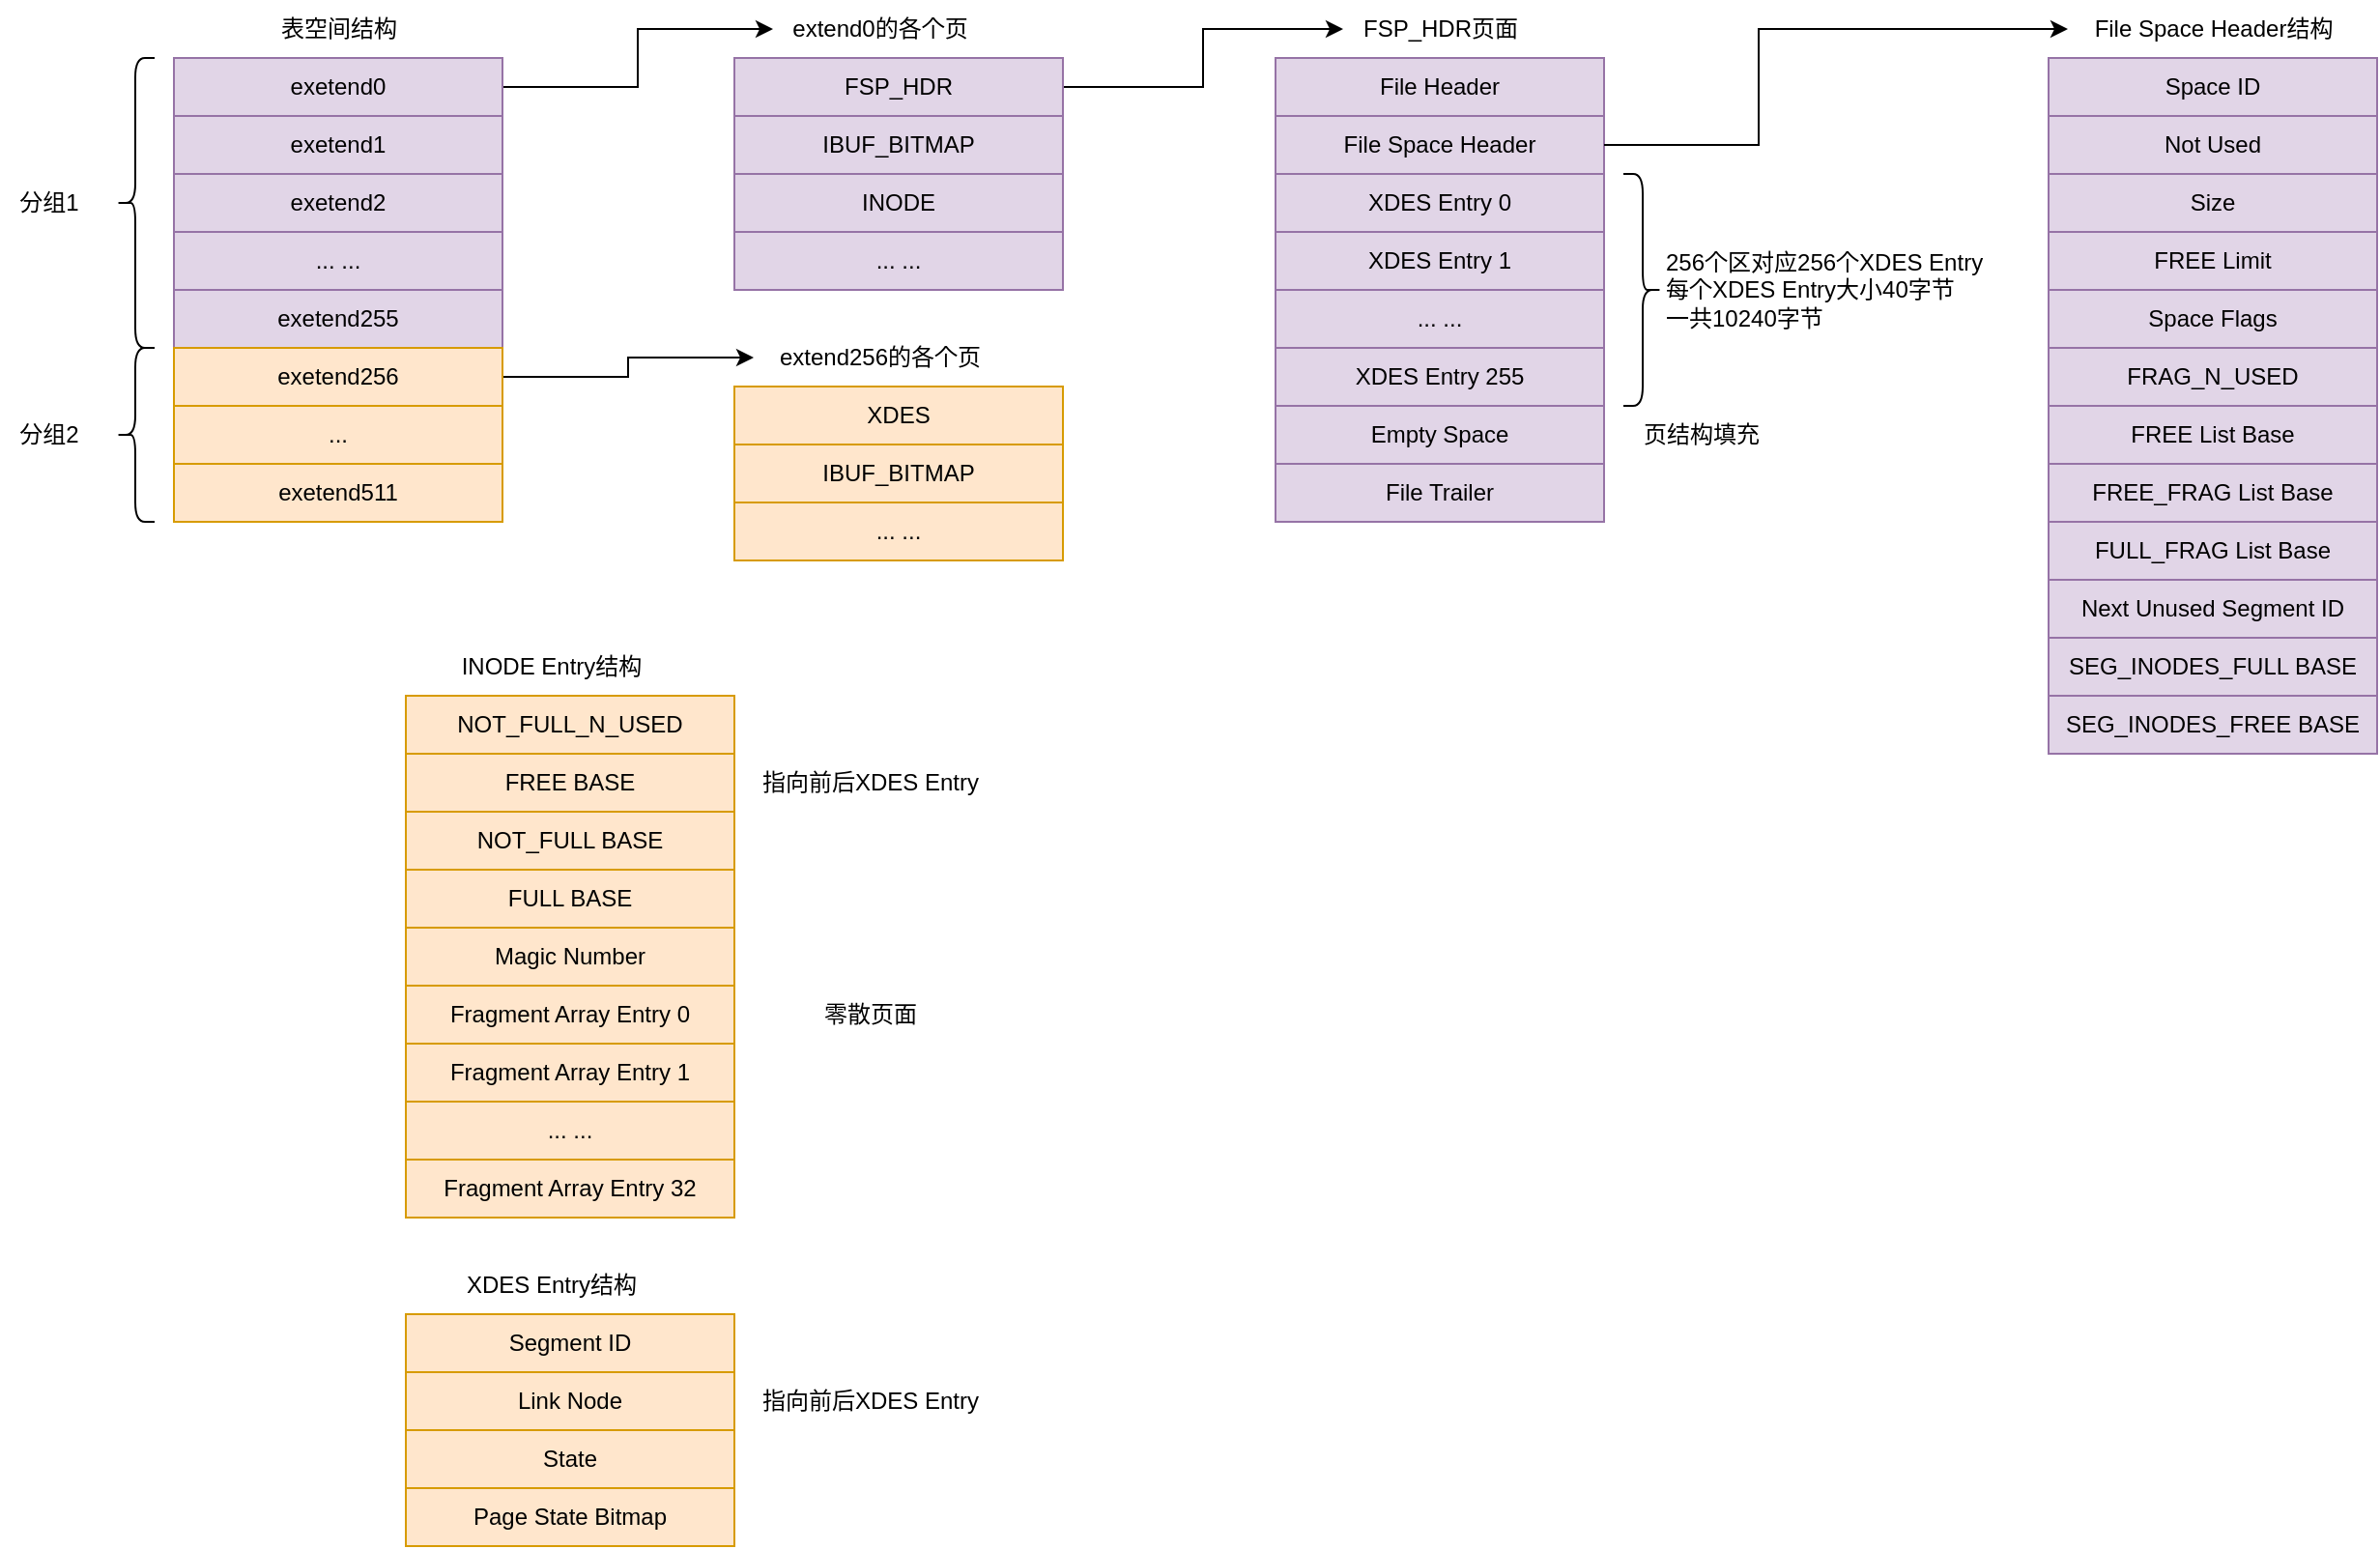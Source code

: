 <mxfile version="28.0.4">
  <diagram name="第 1 页" id="rgwFNiHghhANI89tVdpM">
    <mxGraphModel dx="1256" dy="445" grid="1" gridSize="10" guides="1" tooltips="1" connect="1" arrows="1" fold="1" page="1" pageScale="1" pageWidth="827" pageHeight="1169" math="0" shadow="0">
      <root>
        <mxCell id="0" />
        <mxCell id="1" parent="0" />
        <mxCell id="EhMjkwyOG2z3wr5U3yRt-1" value="" style="edgeStyle=orthogonalEdgeStyle;rounded=0;orthogonalLoop=1;jettySize=auto;html=1;" edge="1" parent="1" source="EhMjkwyOG2z3wr5U3yRt-2" target="EhMjkwyOG2z3wr5U3yRt-20">
          <mxGeometry relative="1" as="geometry">
            <mxPoint x="780" y="210" as="targetPoint" />
          </mxGeometry>
        </mxCell>
        <mxCell id="EhMjkwyOG2z3wr5U3yRt-2" value="&lt;font&gt;exetend0&lt;/font&gt;" style="rounded=0;whiteSpace=wrap;html=1;hachureGap=4;fontFamily=Helvetica;labelBackgroundColor=none;fillColor=#e1d5e7;strokeColor=#9673a6;" vertex="1" parent="1">
          <mxGeometry x="520" y="230" width="170" height="30" as="geometry" />
        </mxCell>
        <mxCell id="EhMjkwyOG2z3wr5U3yRt-3" value="exetend1" style="rounded=0;whiteSpace=wrap;html=1;hachureGap=4;fontFamily=Helvetica;labelBackgroundColor=none;fillColor=#e1d5e7;strokeColor=#9673a6;" vertex="1" parent="1">
          <mxGeometry x="520" y="260" width="170" height="30" as="geometry" />
        </mxCell>
        <mxCell id="EhMjkwyOG2z3wr5U3yRt-4" value="exetend2" style="rounded=0;whiteSpace=wrap;html=1;hachureGap=4;fontFamily=Helvetica;labelBackgroundColor=none;fillColor=#e1d5e7;strokeColor=#9673a6;" vertex="1" parent="1">
          <mxGeometry x="520" y="290" width="170" height="30" as="geometry" />
        </mxCell>
        <mxCell id="EhMjkwyOG2z3wr5U3yRt-5" value="... ..." style="rounded=0;whiteSpace=wrap;html=1;hachureGap=4;fontFamily=Helvetica;labelBackgroundColor=none;fillColor=#e1d5e7;strokeColor=#9673a6;" vertex="1" parent="1">
          <mxGeometry x="520" y="320" width="170" height="30" as="geometry" />
        </mxCell>
        <mxCell id="EhMjkwyOG2z3wr5U3yRt-6" value="exetend255" style="rounded=0;whiteSpace=wrap;html=1;hachureGap=4;fontFamily=Helvetica;labelBackgroundColor=none;fillColor=#e1d5e7;strokeColor=#9673a6;" vertex="1" parent="1">
          <mxGeometry x="520" y="350" width="170" height="30" as="geometry" />
        </mxCell>
        <mxCell id="EhMjkwyOG2z3wr5U3yRt-7" style="edgeStyle=orthogonalEdgeStyle;rounded=0;orthogonalLoop=1;jettySize=auto;html=1;" edge="1" parent="1" source="EhMjkwyOG2z3wr5U3yRt-8" target="EhMjkwyOG2z3wr5U3yRt-25">
          <mxGeometry relative="1" as="geometry" />
        </mxCell>
        <mxCell id="EhMjkwyOG2z3wr5U3yRt-8" value="exetend256" style="rounded=0;whiteSpace=wrap;html=1;hachureGap=4;fontFamily=Helvetica;labelBackgroundColor=none;fillColor=#ffe6cc;strokeColor=#d79b00;" vertex="1" parent="1">
          <mxGeometry x="520" y="380" width="170" height="30" as="geometry" />
        </mxCell>
        <mxCell id="EhMjkwyOG2z3wr5U3yRt-9" value="..." style="rounded=0;whiteSpace=wrap;html=1;hachureGap=4;fontFamily=Helvetica;labelBackgroundColor=none;fillColor=#ffe6cc;strokeColor=#d79b00;" vertex="1" parent="1">
          <mxGeometry x="520" y="410" width="170" height="30" as="geometry" />
        </mxCell>
        <mxCell id="EhMjkwyOG2z3wr5U3yRt-10" value="exetend511" style="rounded=0;whiteSpace=wrap;html=1;hachureGap=4;fontFamily=Helvetica;labelBackgroundColor=none;fillColor=#ffe6cc;strokeColor=#d79b00;" vertex="1" parent="1">
          <mxGeometry x="520" y="440" width="170" height="30" as="geometry" />
        </mxCell>
        <mxCell id="EhMjkwyOG2z3wr5U3yRt-11" value="" style="shape=curlyBracket;whiteSpace=wrap;html=1;rounded=1;labelPosition=left;verticalLabelPosition=middle;align=right;verticalAlign=middle;" vertex="1" parent="1">
          <mxGeometry x="490" y="230" width="20" height="150" as="geometry" />
        </mxCell>
        <mxCell id="EhMjkwyOG2z3wr5U3yRt-12" value="分组1" style="text;html=1;align=center;verticalAlign=middle;resizable=0;points=[];autosize=1;strokeColor=none;fillColor=none;" vertex="1" parent="1">
          <mxGeometry x="430" y="290" width="50" height="30" as="geometry" />
        </mxCell>
        <mxCell id="EhMjkwyOG2z3wr5U3yRt-13" value="" style="shape=curlyBracket;whiteSpace=wrap;html=1;rounded=1;labelPosition=left;verticalLabelPosition=middle;align=right;verticalAlign=middle;" vertex="1" parent="1">
          <mxGeometry x="490" y="380" width="20" height="90" as="geometry" />
        </mxCell>
        <mxCell id="EhMjkwyOG2z3wr5U3yRt-14" value="分组2" style="text;html=1;align=center;verticalAlign=middle;resizable=0;points=[];autosize=1;strokeColor=none;fillColor=none;" vertex="1" parent="1">
          <mxGeometry x="430" y="410" width="50" height="30" as="geometry" />
        </mxCell>
        <mxCell id="EhMjkwyOG2z3wr5U3yRt-15" style="edgeStyle=orthogonalEdgeStyle;rounded=0;orthogonalLoop=1;jettySize=auto;html=1;" edge="1" parent="1" source="EhMjkwyOG2z3wr5U3yRt-16" target="EhMjkwyOG2z3wr5U3yRt-49">
          <mxGeometry relative="1" as="geometry" />
        </mxCell>
        <mxCell id="EhMjkwyOG2z3wr5U3yRt-16" value="&lt;font&gt;FSP_HDR&lt;/font&gt;" style="rounded=0;whiteSpace=wrap;html=1;hachureGap=4;fontFamily=Helvetica;labelBackgroundColor=none;fillColor=#e1d5e7;strokeColor=#9673a6;" vertex="1" parent="1">
          <mxGeometry x="810" y="230" width="170" height="30" as="geometry" />
        </mxCell>
        <mxCell id="EhMjkwyOG2z3wr5U3yRt-17" value="IBUF_BITMAP" style="rounded=0;whiteSpace=wrap;html=1;hachureGap=4;fontFamily=Helvetica;labelBackgroundColor=none;fillColor=#e1d5e7;strokeColor=#9673a6;" vertex="1" parent="1">
          <mxGeometry x="810" y="260" width="170" height="30" as="geometry" />
        </mxCell>
        <mxCell id="EhMjkwyOG2z3wr5U3yRt-18" value="INODE" style="rounded=0;whiteSpace=wrap;html=1;hachureGap=4;fontFamily=Helvetica;labelBackgroundColor=none;fillColor=#e1d5e7;strokeColor=#9673a6;" vertex="1" parent="1">
          <mxGeometry x="810" y="290" width="170" height="30" as="geometry" />
        </mxCell>
        <mxCell id="EhMjkwyOG2z3wr5U3yRt-19" value="... ..." style="rounded=0;whiteSpace=wrap;html=1;hachureGap=4;fontFamily=Helvetica;labelBackgroundColor=none;fillColor=#e1d5e7;strokeColor=#9673a6;" vertex="1" parent="1">
          <mxGeometry x="810" y="320" width="170" height="30" as="geometry" />
        </mxCell>
        <mxCell id="EhMjkwyOG2z3wr5U3yRt-20" value="extend0的各个页" style="text;html=1;align=center;verticalAlign=middle;resizable=0;points=[];autosize=1;strokeColor=none;fillColor=none;" vertex="1" parent="1">
          <mxGeometry x="830" y="200" width="110" height="30" as="geometry" />
        </mxCell>
        <mxCell id="EhMjkwyOG2z3wr5U3yRt-21" value="表空间结构" style="text;html=1;align=center;verticalAlign=middle;resizable=0;points=[];autosize=1;strokeColor=none;fillColor=none;" vertex="1" parent="1">
          <mxGeometry x="565" y="200" width="80" height="30" as="geometry" />
        </mxCell>
        <mxCell id="EhMjkwyOG2z3wr5U3yRt-22" value="&lt;font&gt;XDES&lt;/font&gt;" style="rounded=0;whiteSpace=wrap;html=1;hachureGap=4;fontFamily=Helvetica;labelBackgroundColor=none;fillColor=#ffe6cc;strokeColor=#d79b00;" vertex="1" parent="1">
          <mxGeometry x="810" y="400" width="170" height="30" as="geometry" />
        </mxCell>
        <mxCell id="EhMjkwyOG2z3wr5U3yRt-23" value="IBUF_BITMAP" style="rounded=0;whiteSpace=wrap;html=1;hachureGap=4;fontFamily=Helvetica;labelBackgroundColor=none;fillColor=#ffe6cc;strokeColor=#d79b00;" vertex="1" parent="1">
          <mxGeometry x="810" y="430" width="170" height="30" as="geometry" />
        </mxCell>
        <mxCell id="EhMjkwyOG2z3wr5U3yRt-24" value="... ..." style="rounded=0;whiteSpace=wrap;html=1;hachureGap=4;fontFamily=Helvetica;labelBackgroundColor=none;fillColor=#ffe6cc;strokeColor=#d79b00;" vertex="1" parent="1">
          <mxGeometry x="810" y="460" width="170" height="30" as="geometry" />
        </mxCell>
        <mxCell id="EhMjkwyOG2z3wr5U3yRt-25" value="extend256的各个页" style="text;html=1;align=center;verticalAlign=middle;resizable=0;points=[];autosize=1;strokeColor=none;fillColor=none;" vertex="1" parent="1">
          <mxGeometry x="820" y="370" width="130" height="30" as="geometry" />
        </mxCell>
        <mxCell id="EhMjkwyOG2z3wr5U3yRt-26" value="Segment ID" style="rounded=0;whiteSpace=wrap;html=1;hachureGap=4;fontFamily=Helvetica;labelBackgroundColor=none;fillColor=#ffe6cc;strokeColor=#d79b00;" vertex="1" parent="1">
          <mxGeometry x="640" y="880" width="170" height="30" as="geometry" />
        </mxCell>
        <mxCell id="EhMjkwyOG2z3wr5U3yRt-27" value="Link Node" style="rounded=0;whiteSpace=wrap;html=1;hachureGap=4;fontFamily=Helvetica;labelBackgroundColor=none;fillColor=#ffe6cc;strokeColor=#d79b00;" vertex="1" parent="1">
          <mxGeometry x="640" y="910" width="170" height="30" as="geometry" />
        </mxCell>
        <mxCell id="EhMjkwyOG2z3wr5U3yRt-28" value="State" style="rounded=0;whiteSpace=wrap;html=1;hachureGap=4;fontFamily=Helvetica;labelBackgroundColor=none;fillColor=#ffe6cc;strokeColor=#d79b00;" vertex="1" parent="1">
          <mxGeometry x="640" y="940" width="170" height="30" as="geometry" />
        </mxCell>
        <mxCell id="EhMjkwyOG2z3wr5U3yRt-29" value="XDES Entry结构" style="text;html=1;align=center;verticalAlign=middle;resizable=0;points=[];autosize=1;strokeColor=none;fillColor=none;" vertex="1" parent="1">
          <mxGeometry x="660" y="850" width="110" height="30" as="geometry" />
        </mxCell>
        <mxCell id="EhMjkwyOG2z3wr5U3yRt-30" value="Page State Bitmap" style="rounded=0;whiteSpace=wrap;html=1;hachureGap=4;fontFamily=Helvetica;labelBackgroundColor=none;fillColor=#ffe6cc;strokeColor=#d79b00;" vertex="1" parent="1">
          <mxGeometry x="640" y="970" width="170" height="30" as="geometry" />
        </mxCell>
        <mxCell id="EhMjkwyOG2z3wr5U3yRt-31" value="指向前后XDES Entry" style="text;html=1;align=center;verticalAlign=middle;resizable=0;points=[];autosize=1;strokeColor=none;fillColor=none;" vertex="1" parent="1">
          <mxGeometry x="810" y="910" width="140" height="30" as="geometry" />
        </mxCell>
        <mxCell id="EhMjkwyOG2z3wr5U3yRt-32" value="NOT_FULL_N_USED" style="rounded=0;whiteSpace=wrap;html=1;hachureGap=4;fontFamily=Helvetica;labelBackgroundColor=none;fillColor=#ffe6cc;strokeColor=#d79b00;" vertex="1" parent="1">
          <mxGeometry x="640" y="560" width="170" height="30" as="geometry" />
        </mxCell>
        <mxCell id="EhMjkwyOG2z3wr5U3yRt-33" value="FREE BASE" style="rounded=0;whiteSpace=wrap;html=1;hachureGap=4;fontFamily=Helvetica;labelBackgroundColor=none;fillColor=#ffe6cc;strokeColor=#d79b00;" vertex="1" parent="1">
          <mxGeometry x="640" y="590" width="170" height="30" as="geometry" />
        </mxCell>
        <mxCell id="EhMjkwyOG2z3wr5U3yRt-34" value="NOT_FULL BASE" style="rounded=0;whiteSpace=wrap;html=1;hachureGap=4;fontFamily=Helvetica;labelBackgroundColor=none;fillColor=#ffe6cc;strokeColor=#d79b00;" vertex="1" parent="1">
          <mxGeometry x="640" y="620" width="170" height="30" as="geometry" />
        </mxCell>
        <mxCell id="EhMjkwyOG2z3wr5U3yRt-35" value="INODE Entry结构" style="text;html=1;align=center;verticalAlign=middle;resizable=0;points=[];autosize=1;strokeColor=none;fillColor=none;" vertex="1" parent="1">
          <mxGeometry x="655" y="530" width="120" height="30" as="geometry" />
        </mxCell>
        <mxCell id="EhMjkwyOG2z3wr5U3yRt-36" value="FULL BASE" style="rounded=0;whiteSpace=wrap;html=1;hachureGap=4;fontFamily=Helvetica;labelBackgroundColor=none;fillColor=#ffe6cc;strokeColor=#d79b00;" vertex="1" parent="1">
          <mxGeometry x="640" y="650" width="170" height="30" as="geometry" />
        </mxCell>
        <mxCell id="EhMjkwyOG2z3wr5U3yRt-37" value="指向前后XDES Entry" style="text;html=1;align=center;verticalAlign=middle;resizable=0;points=[];autosize=1;strokeColor=none;fillColor=none;" vertex="1" parent="1">
          <mxGeometry x="810" y="590" width="140" height="30" as="geometry" />
        </mxCell>
        <mxCell id="EhMjkwyOG2z3wr5U3yRt-38" value="Magic Number" style="rounded=0;whiteSpace=wrap;html=1;hachureGap=4;fontFamily=Helvetica;labelBackgroundColor=none;fillColor=#ffe6cc;strokeColor=#d79b00;" vertex="1" parent="1">
          <mxGeometry x="640" y="680" width="170" height="30" as="geometry" />
        </mxCell>
        <mxCell id="EhMjkwyOG2z3wr5U3yRt-39" value="Fragment Array Entry 0" style="rounded=0;whiteSpace=wrap;html=1;hachureGap=4;fontFamily=Helvetica;labelBackgroundColor=none;fillColor=#ffe6cc;strokeColor=#d79b00;" vertex="1" parent="1">
          <mxGeometry x="640" y="710" width="170" height="30" as="geometry" />
        </mxCell>
        <mxCell id="EhMjkwyOG2z3wr5U3yRt-40" value="Fragment Array Entry 1" style="rounded=0;whiteSpace=wrap;html=1;hachureGap=4;fontFamily=Helvetica;labelBackgroundColor=none;fillColor=#ffe6cc;strokeColor=#d79b00;" vertex="1" parent="1">
          <mxGeometry x="640" y="740" width="170" height="30" as="geometry" />
        </mxCell>
        <mxCell id="EhMjkwyOG2z3wr5U3yRt-41" value="... ..." style="rounded=0;whiteSpace=wrap;html=1;hachureGap=4;fontFamily=Helvetica;labelBackgroundColor=none;fillColor=#ffe6cc;strokeColor=#d79b00;" vertex="1" parent="1">
          <mxGeometry x="640" y="770" width="170" height="30" as="geometry" />
        </mxCell>
        <mxCell id="EhMjkwyOG2z3wr5U3yRt-42" value="Fragment Array Entry 32" style="rounded=0;whiteSpace=wrap;html=1;hachureGap=4;fontFamily=Helvetica;labelBackgroundColor=none;fillColor=#ffe6cc;strokeColor=#d79b00;" vertex="1" parent="1">
          <mxGeometry x="640" y="800" width="170" height="30" as="geometry" />
        </mxCell>
        <mxCell id="EhMjkwyOG2z3wr5U3yRt-43" value="零散页面" style="text;html=1;align=center;verticalAlign=middle;resizable=0;points=[];autosize=1;strokeColor=none;fillColor=none;" vertex="1" parent="1">
          <mxGeometry x="845" y="710" width="70" height="30" as="geometry" />
        </mxCell>
        <mxCell id="EhMjkwyOG2z3wr5U3yRt-44" value="File Header" style="rounded=0;whiteSpace=wrap;html=1;hachureGap=4;fontFamily=Helvetica;labelBackgroundColor=none;fillColor=#e1d5e7;strokeColor=#9673a6;" vertex="1" parent="1">
          <mxGeometry x="1090" y="230" width="170" height="30" as="geometry" />
        </mxCell>
        <mxCell id="EhMjkwyOG2z3wr5U3yRt-45" value="File Space Header" style="rounded=0;whiteSpace=wrap;html=1;hachureGap=4;fontFamily=Helvetica;labelBackgroundColor=none;fillColor=#e1d5e7;strokeColor=#9673a6;" vertex="1" parent="1">
          <mxGeometry x="1090" y="260" width="170" height="30" as="geometry" />
        </mxCell>
        <mxCell id="EhMjkwyOG2z3wr5U3yRt-46" value="&lt;span style=&quot;text-wrap-mode: nowrap;&quot;&gt;XDES Entry 0&lt;/span&gt;" style="rounded=0;whiteSpace=wrap;html=1;hachureGap=4;fontFamily=Helvetica;labelBackgroundColor=none;fillColor=#e1d5e7;strokeColor=#9673a6;" vertex="1" parent="1">
          <mxGeometry x="1090" y="290" width="170" height="30" as="geometry" />
        </mxCell>
        <mxCell id="EhMjkwyOG2z3wr5U3yRt-47" value="&lt;span style=&quot;text-wrap-mode: nowrap;&quot;&gt;XDES Entry 1&lt;/span&gt;" style="rounded=0;whiteSpace=wrap;html=1;hachureGap=4;fontFamily=Helvetica;labelBackgroundColor=none;fillColor=#e1d5e7;strokeColor=#9673a6;" vertex="1" parent="1">
          <mxGeometry x="1090" y="320" width="170" height="30" as="geometry" />
        </mxCell>
        <mxCell id="EhMjkwyOG2z3wr5U3yRt-48" value="... ..." style="rounded=0;whiteSpace=wrap;html=1;hachureGap=4;fontFamily=Helvetica;labelBackgroundColor=none;fillColor=#e1d5e7;strokeColor=#9673a6;" vertex="1" parent="1">
          <mxGeometry x="1090" y="350" width="170" height="30" as="geometry" />
        </mxCell>
        <mxCell id="EhMjkwyOG2z3wr5U3yRt-49" value="FSP_HDR页面" style="text;html=1;align=center;verticalAlign=middle;resizable=0;points=[];autosize=1;strokeColor=none;fillColor=none;" vertex="1" parent="1">
          <mxGeometry x="1125" y="200" width="100" height="30" as="geometry" />
        </mxCell>
        <mxCell id="EhMjkwyOG2z3wr5U3yRt-50" value="&lt;span style=&quot;text-wrap-mode: nowrap;&quot;&gt;XDES Entry 255&lt;/span&gt;" style="rounded=0;whiteSpace=wrap;html=1;hachureGap=4;fontFamily=Helvetica;labelBackgroundColor=none;fillColor=#e1d5e7;strokeColor=#9673a6;" vertex="1" parent="1">
          <mxGeometry x="1090" y="380" width="170" height="30" as="geometry" />
        </mxCell>
        <mxCell id="EhMjkwyOG2z3wr5U3yRt-51" value="" style="shape=curlyBracket;whiteSpace=wrap;html=1;rounded=1;labelPosition=left;verticalLabelPosition=middle;align=right;verticalAlign=middle;rotation=-180;" vertex="1" parent="1">
          <mxGeometry x="1270" y="290" width="20" height="120" as="geometry" />
        </mxCell>
        <mxCell id="EhMjkwyOG2z3wr5U3yRt-52" value="256个区对应256个XDES Entry&lt;br&gt;每个XDES Entry大小40字节&lt;br&gt;一共10240字节" style="text;html=1;align=left;verticalAlign=middle;resizable=0;points=[];autosize=1;strokeColor=none;fillColor=none;" vertex="1" parent="1">
          <mxGeometry x="1290" y="320" width="190" height="60" as="geometry" />
        </mxCell>
        <mxCell id="EhMjkwyOG2z3wr5U3yRt-53" value="&lt;span style=&quot;text-wrap-mode: nowrap;&quot;&gt;Empty Space&lt;/span&gt;" style="rounded=0;whiteSpace=wrap;html=1;hachureGap=4;fontFamily=Helvetica;labelBackgroundColor=none;fillColor=#e1d5e7;strokeColor=#9673a6;" vertex="1" parent="1">
          <mxGeometry x="1090" y="410" width="170" height="30" as="geometry" />
        </mxCell>
        <mxCell id="EhMjkwyOG2z3wr5U3yRt-54" value="File Trailer" style="rounded=0;whiteSpace=wrap;html=1;hachureGap=4;fontFamily=Helvetica;labelBackgroundColor=none;fillColor=#e1d5e7;strokeColor=#9673a6;" vertex="1" parent="1">
          <mxGeometry x="1090" y="440" width="170" height="30" as="geometry" />
        </mxCell>
        <mxCell id="EhMjkwyOG2z3wr5U3yRt-55" value="页结构填充" style="text;html=1;align=center;verticalAlign=middle;resizable=0;points=[];autosize=1;strokeColor=none;fillColor=none;" vertex="1" parent="1">
          <mxGeometry x="1270" y="410" width="80" height="30" as="geometry" />
        </mxCell>
        <mxCell id="EhMjkwyOG2z3wr5U3yRt-56" value="Space ID" style="rounded=0;whiteSpace=wrap;html=1;hachureGap=4;fontFamily=Helvetica;labelBackgroundColor=none;fillColor=#e1d5e7;strokeColor=#9673a6;" vertex="1" parent="1">
          <mxGeometry x="1490" y="230" width="170" height="30" as="geometry" />
        </mxCell>
        <mxCell id="EhMjkwyOG2z3wr5U3yRt-57" value="Not Used" style="rounded=0;whiteSpace=wrap;html=1;hachureGap=4;fontFamily=Helvetica;labelBackgroundColor=none;fillColor=#e1d5e7;strokeColor=#9673a6;" vertex="1" parent="1">
          <mxGeometry x="1490" y="260" width="170" height="30" as="geometry" />
        </mxCell>
        <mxCell id="EhMjkwyOG2z3wr5U3yRt-58" value="&lt;span style=&quot;text-wrap-mode: nowrap;&quot;&gt;Size&lt;/span&gt;" style="rounded=0;whiteSpace=wrap;html=1;hachureGap=4;fontFamily=Helvetica;labelBackgroundColor=none;fillColor=#e1d5e7;strokeColor=#9673a6;" vertex="1" parent="1">
          <mxGeometry x="1490" y="290" width="170" height="30" as="geometry" />
        </mxCell>
        <mxCell id="EhMjkwyOG2z3wr5U3yRt-59" value="FREE Limit" style="rounded=0;whiteSpace=wrap;html=1;hachureGap=4;fontFamily=Helvetica;labelBackgroundColor=none;fillColor=#e1d5e7;strokeColor=#9673a6;" vertex="1" parent="1">
          <mxGeometry x="1490" y="320" width="170" height="30" as="geometry" />
        </mxCell>
        <mxCell id="EhMjkwyOG2z3wr5U3yRt-60" value="Space Flags" style="rounded=0;whiteSpace=wrap;html=1;hachureGap=4;fontFamily=Helvetica;labelBackgroundColor=none;fillColor=#e1d5e7;strokeColor=#9673a6;" vertex="1" parent="1">
          <mxGeometry x="1490" y="350" width="170" height="30" as="geometry" />
        </mxCell>
        <mxCell id="EhMjkwyOG2z3wr5U3yRt-61" value="File Space Header结构" style="text;html=1;align=center;verticalAlign=middle;resizable=0;points=[];autosize=1;strokeColor=none;fillColor=none;" vertex="1" parent="1">
          <mxGeometry x="1500" y="200" width="150" height="30" as="geometry" />
        </mxCell>
        <mxCell id="EhMjkwyOG2z3wr5U3yRt-62" value="FRAG_N_USED" style="rounded=0;whiteSpace=wrap;html=1;hachureGap=4;fontFamily=Helvetica;labelBackgroundColor=none;fillColor=#e1d5e7;strokeColor=#9673a6;" vertex="1" parent="1">
          <mxGeometry x="1490" y="380" width="170" height="30" as="geometry" />
        </mxCell>
        <mxCell id="EhMjkwyOG2z3wr5U3yRt-63" value="FREE List Base" style="rounded=0;whiteSpace=wrap;html=1;hachureGap=4;fontFamily=Helvetica;labelBackgroundColor=none;fillColor=#e1d5e7;strokeColor=#9673a6;" vertex="1" parent="1">
          <mxGeometry x="1490" y="410" width="170" height="30" as="geometry" />
        </mxCell>
        <mxCell id="EhMjkwyOG2z3wr5U3yRt-64" value="FREE_FRAG List Base" style="rounded=0;whiteSpace=wrap;html=1;hachureGap=4;fontFamily=Helvetica;labelBackgroundColor=none;fillColor=#e1d5e7;strokeColor=#9673a6;" vertex="1" parent="1">
          <mxGeometry x="1490" y="440" width="170" height="30" as="geometry" />
        </mxCell>
        <mxCell id="EhMjkwyOG2z3wr5U3yRt-65" style="edgeStyle=orthogonalEdgeStyle;rounded=0;orthogonalLoop=1;jettySize=auto;html=1;exitX=1;exitY=0.5;exitDx=0;exitDy=0;" edge="1" parent="1" source="EhMjkwyOG2z3wr5U3yRt-45" target="EhMjkwyOG2z3wr5U3yRt-61">
          <mxGeometry relative="1" as="geometry">
            <mxPoint x="1390" y="220" as="targetPoint" />
            <Array as="points">
              <mxPoint x="1340" y="275" />
              <mxPoint x="1340" y="215" />
            </Array>
          </mxGeometry>
        </mxCell>
        <mxCell id="EhMjkwyOG2z3wr5U3yRt-66" value="FULL_FRAG List Base" style="rounded=0;whiteSpace=wrap;html=1;hachureGap=4;fontFamily=Helvetica;labelBackgroundColor=none;fillColor=#e1d5e7;strokeColor=#9673a6;" vertex="1" parent="1">
          <mxGeometry x="1490" y="470" width="170" height="30" as="geometry" />
        </mxCell>
        <mxCell id="EhMjkwyOG2z3wr5U3yRt-67" value="Next Unused Segment ID" style="rounded=0;whiteSpace=wrap;html=1;hachureGap=4;fontFamily=Helvetica;labelBackgroundColor=none;fillColor=#e1d5e7;strokeColor=#9673a6;" vertex="1" parent="1">
          <mxGeometry x="1490" y="500" width="170" height="30" as="geometry" />
        </mxCell>
        <mxCell id="EhMjkwyOG2z3wr5U3yRt-68" value="SEG_INODES_FULL BASE" style="rounded=0;whiteSpace=wrap;html=1;hachureGap=4;fontFamily=Helvetica;labelBackgroundColor=none;fillColor=#e1d5e7;strokeColor=#9673a6;" vertex="1" parent="1">
          <mxGeometry x="1490" y="530" width="170" height="30" as="geometry" />
        </mxCell>
        <mxCell id="EhMjkwyOG2z3wr5U3yRt-69" value="SEG_INODES_FREE BASE" style="rounded=0;whiteSpace=wrap;html=1;hachureGap=4;fontFamily=Helvetica;labelBackgroundColor=none;fillColor=#e1d5e7;strokeColor=#9673a6;" vertex="1" parent="1">
          <mxGeometry x="1490" y="560" width="170" height="30" as="geometry" />
        </mxCell>
      </root>
    </mxGraphModel>
  </diagram>
</mxfile>
